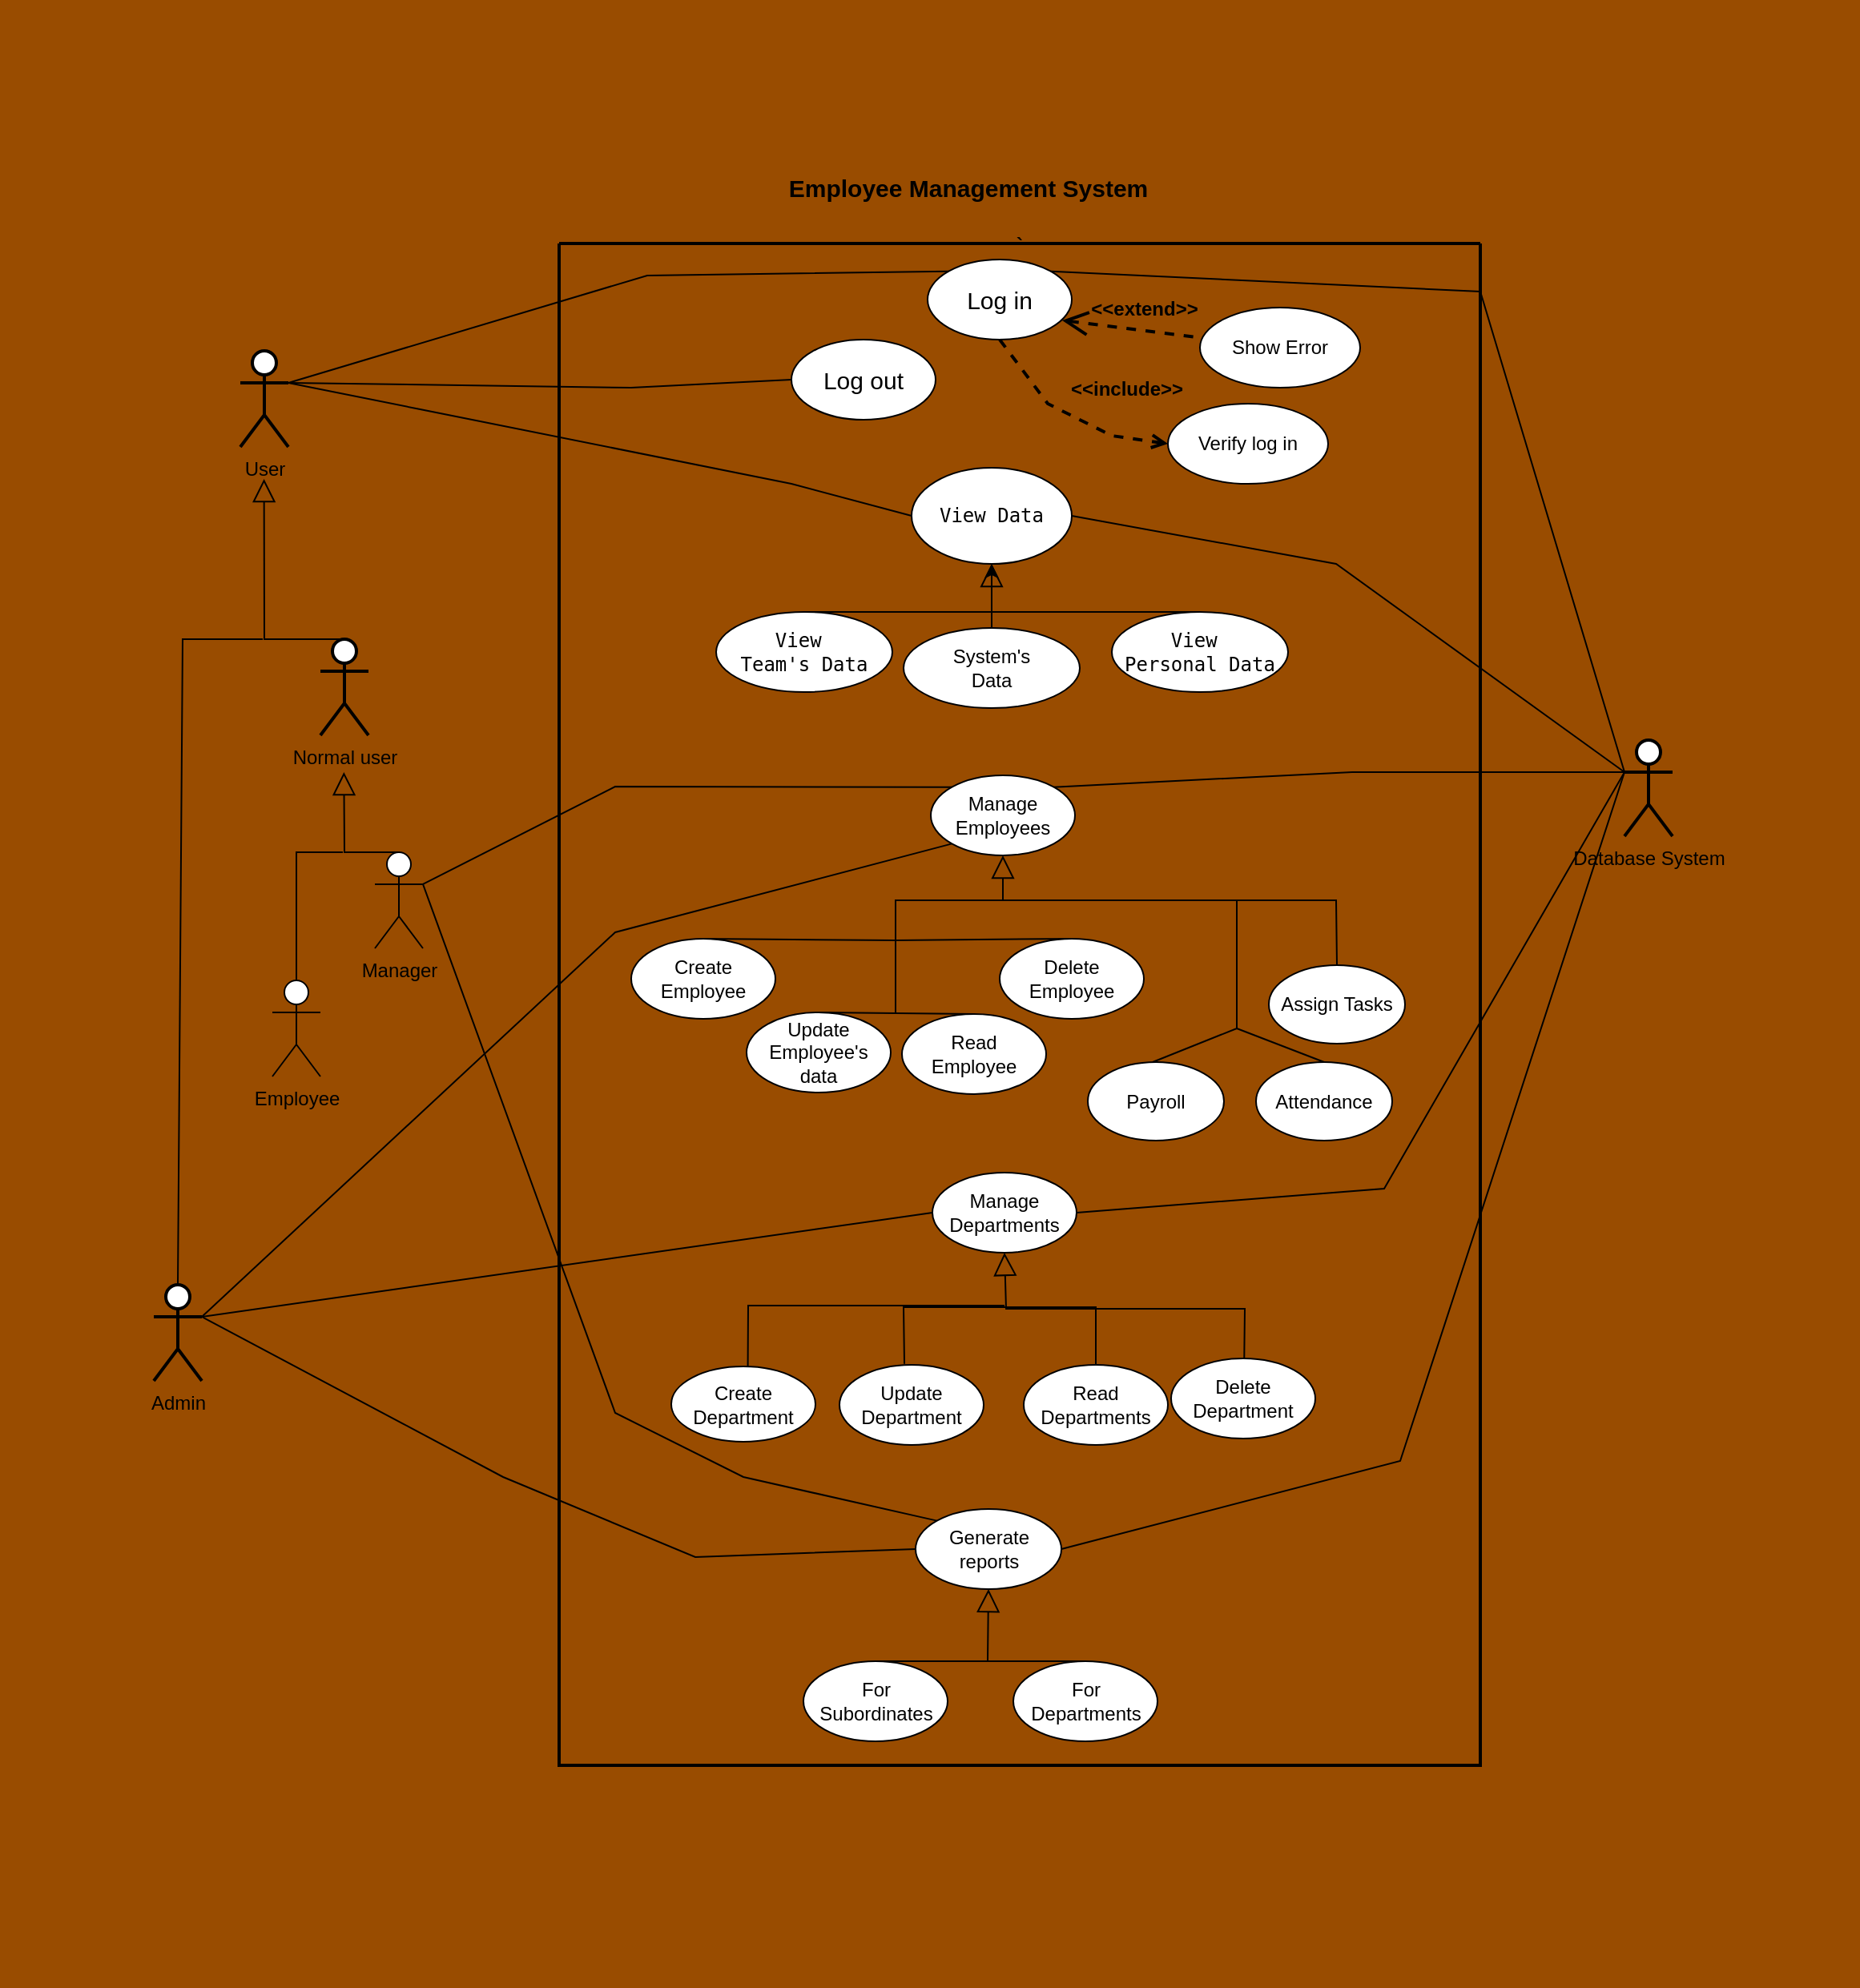 <mxfile version="24.8.2">
  <diagram name="Page-1" id="XrRoJyVoxyt1KXuFEkB2">
    <mxGraphModel dx="1900" dy="1922" grid="1" gridSize="10" guides="1" tooltips="1" connect="1" arrows="1" fold="1" page="1" pageScale="1" pageWidth="850" pageHeight="1100" background="#994C00" math="0" shadow="0">
      <root>
        <mxCell id="0" />
        <mxCell id="1" parent="0" />
        <mxCell id="JxsMiMLw6dN9_I1CwBWg-2" value="`" style="swimlane;startSize=0;strokeWidth=2;" parent="1" vertex="1">
          <mxGeometry x="-255" y="-430" width="575" height="950" as="geometry">
            <mxRectangle y="110" width="50" height="40" as="alternateBounds" />
          </mxGeometry>
        </mxCell>
        <mxCell id="JxsMiMLw6dN9_I1CwBWg-3" value="&lt;span style=&quot;font-size: 15px;&quot;&gt;Log in&lt;br&gt;&lt;/span&gt;" style="ellipse;whiteSpace=wrap;html=1;" parent="JxsMiMLw6dN9_I1CwBWg-2" vertex="1">
          <mxGeometry x="230" y="10" width="90" height="50" as="geometry" />
        </mxCell>
        <mxCell id="JxsMiMLw6dN9_I1CwBWg-5" value="Verify log in" style="ellipse;whiteSpace=wrap;html=1;" parent="JxsMiMLw6dN9_I1CwBWg-2" vertex="1">
          <mxGeometry x="380" y="100" width="100" height="50" as="geometry" />
        </mxCell>
        <mxCell id="JxsMiMLw6dN9_I1CwBWg-4" value="Show Error" style="ellipse;whiteSpace=wrap;html=1;" parent="JxsMiMLw6dN9_I1CwBWg-2" vertex="1">
          <mxGeometry x="400" y="40" width="100" height="50" as="geometry" />
        </mxCell>
        <mxCell id="JxsMiMLw6dN9_I1CwBWg-7" value="&lt;b&gt;&lt;font style=&quot;font-size: 12px;&quot;&gt;&amp;lt;&amp;lt;extend&amp;gt;&amp;gt;&lt;/font&gt;&lt;/b&gt;" style="edgeStyle=none;html=1;startArrow=open;endArrow=none;startSize=12;verticalAlign=bottom;dashed=1;labelBackgroundColor=none;rounded=0;exitX=0.933;exitY=0.76;exitDx=0;exitDy=0;strokeWidth=2;exitPerimeter=0;" parent="JxsMiMLw6dN9_I1CwBWg-2" source="JxsMiMLw6dN9_I1CwBWg-3" target="JxsMiMLw6dN9_I1CwBWg-4" edge="1">
          <mxGeometry x="0.154" y="4" width="160" relative="1" as="geometry">
            <mxPoint x="170" y="170" as="sourcePoint" />
            <mxPoint x="330" y="170" as="targetPoint" />
            <mxPoint as="offset" />
            <Array as="points" />
          </mxGeometry>
        </mxCell>
        <mxCell id="JxsMiMLw6dN9_I1CwBWg-8" value="&lt;b&gt;&lt;font style=&quot;font-size: 12px;&quot;&gt;&amp;lt;&amp;lt;include&amp;gt;&amp;gt;&lt;/font&gt;&lt;/b&gt;" style="edgeStyle=none;html=1;endArrow=open;verticalAlign=bottom;dashed=1;labelBackgroundColor=none;rounded=0;exitX=0.5;exitY=1;exitDx=0;exitDy=0;strokeWidth=2;entryX=0;entryY=0.5;entryDx=0;entryDy=0;" parent="JxsMiMLw6dN9_I1CwBWg-2" source="JxsMiMLw6dN9_I1CwBWg-3" target="JxsMiMLw6dN9_I1CwBWg-5" edge="1">
          <mxGeometry x="0.556" y="21" width="160" relative="1" as="geometry">
            <mxPoint x="220" y="70" as="sourcePoint" />
            <mxPoint x="304" y="103" as="targetPoint" />
            <mxPoint as="offset" />
            <Array as="points">
              <mxPoint x="305" y="100" />
              <mxPoint x="345" y="120" />
            </Array>
          </mxGeometry>
        </mxCell>
        <mxCell id="JxsMiMLw6dN9_I1CwBWg-23" value="&lt;div&gt;Manage &lt;br&gt;&lt;/div&gt;&lt;div&gt;Employees&lt;br&gt;&lt;/div&gt;" style="ellipse;whiteSpace=wrap;html=1;" parent="JxsMiMLw6dN9_I1CwBWg-2" vertex="1">
          <mxGeometry x="232" y="332" width="90" height="50" as="geometry" />
        </mxCell>
        <mxCell id="JxsMiMLw6dN9_I1CwBWg-25" value="&lt;div&gt;Delete&lt;br&gt;&lt;/div&gt;&lt;div&gt;Employee&lt;br&gt;&lt;/div&gt;" style="ellipse;whiteSpace=wrap;html=1;" parent="JxsMiMLw6dN9_I1CwBWg-2" vertex="1">
          <mxGeometry x="275" y="434" width="90" height="50" as="geometry" />
        </mxCell>
        <mxCell id="JxsMiMLw6dN9_I1CwBWg-24" value="&lt;div&gt;Update&lt;/div&gt;&lt;div&gt;Employee&#39;s&lt;/div&gt;&lt;div&gt;data&lt;br&gt;&lt;/div&gt;" style="ellipse;whiteSpace=wrap;html=1;" parent="JxsMiMLw6dN9_I1CwBWg-2" vertex="1">
          <mxGeometry x="117" y="480" width="90" height="50" as="geometry" />
        </mxCell>
        <mxCell id="f0pmYPqC95e-Tis89BE7-5" value="&lt;div&gt;Read &lt;br&gt;&lt;/div&gt;&lt;div&gt;Employee&lt;br&gt;&lt;/div&gt;" style="ellipse;whiteSpace=wrap;html=1;" parent="JxsMiMLw6dN9_I1CwBWg-2" vertex="1">
          <mxGeometry x="214" y="481" width="90" height="50" as="geometry" />
        </mxCell>
        <mxCell id="f0pmYPqC95e-Tis89BE7-6" value="&lt;div&gt;Create&lt;br&gt;&lt;/div&gt;&lt;div&gt;Employee&lt;br&gt;&lt;/div&gt;" style="ellipse;whiteSpace=wrap;html=1;" parent="JxsMiMLw6dN9_I1CwBWg-2" vertex="1">
          <mxGeometry x="45" y="434" width="90" height="50" as="geometry" />
        </mxCell>
        <mxCell id="f0pmYPqC95e-Tis89BE7-45" value="&lt;code&gt;View Data&lt;/code&gt;" style="ellipse;whiteSpace=wrap;html=1;" parent="JxsMiMLw6dN9_I1CwBWg-2" vertex="1">
          <mxGeometry x="220" y="140" width="100" height="60" as="geometry" />
        </mxCell>
        <mxCell id="f0pmYPqC95e-Tis89BE7-52" value="" style="edgeStyle=none;html=1;endArrow=block;endFill=0;endSize=12;verticalAlign=bottom;rounded=0;entryX=0.5;entryY=1;entryDx=0;entryDy=0;exitX=0.5;exitY=0;exitDx=0;exitDy=0;" parent="JxsMiMLw6dN9_I1CwBWg-2" source="JxsMiMLw6dN9_I1CwBWg-25" target="JxsMiMLw6dN9_I1CwBWg-23" edge="1">
          <mxGeometry width="160" relative="1" as="geometry">
            <mxPoint x="357" y="435" as="sourcePoint" />
            <mxPoint x="300" y="445" as="targetPoint" />
            <Array as="points">
              <mxPoint x="210" y="435" />
              <mxPoint x="210" y="410" />
              <mxPoint x="277" y="410" />
            </Array>
          </mxGeometry>
        </mxCell>
        <mxCell id="f0pmYPqC95e-Tis89BE7-53" value="" style="edgeStyle=none;html=1;endArrow=none;verticalAlign=bottom;rounded=0;exitX=0.5;exitY=0;exitDx=0;exitDy=0;" parent="JxsMiMLw6dN9_I1CwBWg-2" source="f0pmYPqC95e-Tis89BE7-6" edge="1">
          <mxGeometry width="160" relative="1" as="geometry">
            <mxPoint x="70" y="415" as="sourcePoint" />
            <mxPoint x="210" y="435" as="targetPoint" />
          </mxGeometry>
        </mxCell>
        <mxCell id="f0pmYPqC95e-Tis89BE7-55" value="" style="edgeStyle=none;html=1;endArrow=none;verticalAlign=bottom;rounded=0;entryX=0.5;entryY=0;entryDx=0;entryDy=0;exitX=0.5;exitY=0;exitDx=0;exitDy=0;" parent="JxsMiMLw6dN9_I1CwBWg-2" source="JxsMiMLw6dN9_I1CwBWg-24" target="f0pmYPqC95e-Tis89BE7-5" edge="1">
          <mxGeometry width="160" relative="1" as="geometry">
            <mxPoint x="-3" y="372" as="sourcePoint" />
            <mxPoint x="157" y="372" as="targetPoint" />
          </mxGeometry>
        </mxCell>
        <mxCell id="f0pmYPqC95e-Tis89BE7-57" value="" style="edgeStyle=none;html=1;endArrow=none;verticalAlign=bottom;rounded=0;" parent="JxsMiMLw6dN9_I1CwBWg-2" edge="1">
          <mxGeometry width="160" relative="1" as="geometry">
            <mxPoint x="210" y="435" as="sourcePoint" />
            <mxPoint x="210" y="480" as="targetPoint" />
          </mxGeometry>
        </mxCell>
        <mxCell id="Ma0ZafueXGMpJPAvqaDE-1" value="&lt;span style=&quot;font-size: 15px;&quot;&gt;Log out&lt;br&gt;&lt;/span&gt;" style="ellipse;whiteSpace=wrap;html=1;" parent="JxsMiMLw6dN9_I1CwBWg-2" vertex="1">
          <mxGeometry x="145" y="60" width="90" height="50" as="geometry" />
        </mxCell>
        <mxCell id="Ma0ZafueXGMpJPAvqaDE-7" value="Assign Tasks" style="ellipse;whiteSpace=wrap;html=1;" parent="JxsMiMLw6dN9_I1CwBWg-2" vertex="1">
          <mxGeometry x="443" y="450.5" width="85" height="49" as="geometry" />
        </mxCell>
        <mxCell id="f0pmYPqC95e-Tis89BE7-16" value="&lt;div&gt;Create&lt;br&gt;&lt;/div&gt;&lt;div&gt;Department&lt;br&gt;&lt;/div&gt;" style="ellipse;whiteSpace=wrap;html=1;" parent="JxsMiMLw6dN9_I1CwBWg-2" vertex="1">
          <mxGeometry x="70" y="701" width="90" height="47" as="geometry" />
        </mxCell>
        <mxCell id="f0pmYPqC95e-Tis89BE7-13" value="&lt;div&gt;Delete&lt;br&gt;&lt;/div&gt;&lt;div&gt;Department&lt;br&gt;&lt;/div&gt;" style="ellipse;whiteSpace=wrap;html=1;" parent="JxsMiMLw6dN9_I1CwBWg-2" vertex="1">
          <mxGeometry x="382" y="696" width="90" height="50" as="geometry" />
        </mxCell>
        <mxCell id="f0pmYPqC95e-Tis89BE7-12" value="&lt;div&gt;Manage &lt;br&gt;&lt;/div&gt;&lt;div&gt;Departments&lt;br&gt;&lt;/div&gt;" style="ellipse;whiteSpace=wrap;html=1;" parent="JxsMiMLw6dN9_I1CwBWg-2" vertex="1">
          <mxGeometry x="233" y="580" width="90" height="50" as="geometry" />
        </mxCell>
        <mxCell id="f0pmYPqC95e-Tis89BE7-17" value="" style="edgeStyle=none;html=1;endArrow=block;endFill=0;endSize=12;verticalAlign=bottom;rounded=0;entryX=0.5;entryY=1;entryDx=0;entryDy=0;exitX=0.507;exitY=0.007;exitDx=0;exitDy=0;exitPerimeter=0;" parent="JxsMiMLw6dN9_I1CwBWg-2" source="f0pmYPqC95e-Tis89BE7-13" target="f0pmYPqC95e-Tis89BE7-12" edge="1">
          <mxGeometry width="160" relative="1" as="geometry">
            <mxPoint x="428" y="710" as="sourcePoint" />
            <mxPoint x="318" y="750" as="targetPoint" />
            <Array as="points">
              <mxPoint x="428" y="665" />
              <mxPoint x="279" y="665" />
            </Array>
          </mxGeometry>
        </mxCell>
        <mxCell id="L_jCUBqq8lrnTgBS9CsD-5" value="" style="edgeStyle=none;html=1;endArrow=none;verticalAlign=bottom;rounded=0;entryX=0.5;entryY=0;entryDx=0;entryDy=0;" parent="JxsMiMLw6dN9_I1CwBWg-2" target="Ma0ZafueXGMpJPAvqaDE-7" edge="1">
          <mxGeometry width="160" relative="1" as="geometry">
            <mxPoint x="275" y="410" as="sourcePoint" />
            <mxPoint x="525" y="421" as="targetPoint" />
            <Array as="points">
              <mxPoint x="485" y="410" />
            </Array>
          </mxGeometry>
        </mxCell>
        <mxCell id="L_jCUBqq8lrnTgBS9CsD-24" value="&lt;div&gt;&lt;code&gt;View&amp;nbsp;&lt;/code&gt;&lt;/div&gt;&lt;div&gt;&lt;code&gt;Personal Data&lt;/code&gt;&lt;/div&gt;" style="ellipse;whiteSpace=wrap;html=1;" parent="JxsMiMLw6dN9_I1CwBWg-2" vertex="1">
          <mxGeometry x="345" y="230" width="110" height="50" as="geometry" />
        </mxCell>
        <mxCell id="L_jCUBqq8lrnTgBS9CsD-26" value="&lt;div&gt;&lt;code&gt;View&amp;nbsp;&lt;/code&gt;&lt;/div&gt;&lt;div&gt;&lt;code&gt;Team&#39;s Data&lt;/code&gt;&lt;/div&gt;" style="ellipse;whiteSpace=wrap;html=1;" parent="JxsMiMLw6dN9_I1CwBWg-2" vertex="1">
          <mxGeometry x="98" y="230" width="110" height="50" as="geometry" />
        </mxCell>
        <mxCell id="L_jCUBqq8lrnTgBS9CsD-30" value="" style="edgeStyle=none;html=1;endArrow=block;endFill=0;endSize=12;verticalAlign=bottom;rounded=0;entryX=0.5;entryY=1;entryDx=0;entryDy=0;exitX=0.5;exitY=0;exitDx=0;exitDy=0;" parent="JxsMiMLw6dN9_I1CwBWg-2" source="L_jCUBqq8lrnTgBS9CsD-24" target="f0pmYPqC95e-Tis89BE7-45" edge="1">
          <mxGeometry width="160" relative="1" as="geometry">
            <mxPoint x="368" y="230" as="sourcePoint" />
            <mxPoint x="325" y="210" as="targetPoint" />
            <Array as="points">
              <mxPoint x="270" y="230" />
            </Array>
          </mxGeometry>
        </mxCell>
        <mxCell id="L_jCUBqq8lrnTgBS9CsD-31" value="" style="edgeStyle=none;html=1;endArrow=none;verticalAlign=bottom;rounded=0;exitX=0.5;exitY=0;exitDx=0;exitDy=0;" parent="JxsMiMLw6dN9_I1CwBWg-2" source="L_jCUBqq8lrnTgBS9CsD-26" edge="1">
          <mxGeometry width="160" relative="1" as="geometry">
            <mxPoint x="180" y="230" as="sourcePoint" />
            <mxPoint x="275" y="230" as="targetPoint" />
          </mxGeometry>
        </mxCell>
        <mxCell id="f0pmYPqC95e-Tis89BE7-15" value="&lt;div&gt;Read &lt;br&gt;&lt;/div&gt;&lt;div&gt;Departments&lt;br&gt;&lt;/div&gt;" style="ellipse;whiteSpace=wrap;html=1;" parent="JxsMiMLw6dN9_I1CwBWg-2" vertex="1">
          <mxGeometry x="290" y="700" width="90" height="50" as="geometry" />
        </mxCell>
        <mxCell id="f0pmYPqC95e-Tis89BE7-14" value="&lt;div&gt;Update&lt;/div&gt;&lt;div&gt;Department&lt;br&gt;&lt;/div&gt;" style="ellipse;whiteSpace=wrap;html=1;" parent="JxsMiMLw6dN9_I1CwBWg-2" vertex="1">
          <mxGeometry x="175" y="700" width="90" height="50" as="geometry" />
        </mxCell>
        <mxCell id="L_jCUBqq8lrnTgBS9CsD-32" value="" style="edgeStyle=none;html=1;endArrow=none;verticalAlign=bottom;rounded=0;entryX=0.5;entryY=0;entryDx=0;entryDy=0;exitX=0.45;exitY=-0.012;exitDx=0;exitDy=0;exitPerimeter=0;" parent="JxsMiMLw6dN9_I1CwBWg-2" source="f0pmYPqC95e-Tis89BE7-14" target="f0pmYPqC95e-Tis89BE7-15" edge="1">
          <mxGeometry width="160" relative="1" as="geometry">
            <mxPoint x="185" y="664" as="sourcePoint" />
            <mxPoint x="345" y="664" as="targetPoint" />
            <Array as="points">
              <mxPoint x="215" y="664" />
              <mxPoint x="335" y="664" />
            </Array>
          </mxGeometry>
        </mxCell>
        <mxCell id="L_jCUBqq8lrnTgBS9CsD-33" value="" style="edgeStyle=none;html=1;endArrow=none;verticalAlign=bottom;rounded=0;exitX=0.531;exitY=0.009;exitDx=0;exitDy=0;exitPerimeter=0;" parent="JxsMiMLw6dN9_I1CwBWg-2" source="f0pmYPqC95e-Tis89BE7-16" edge="1">
          <mxGeometry width="160" relative="1" as="geometry">
            <mxPoint x="118" y="704" as="sourcePoint" />
            <mxPoint x="278" y="663" as="targetPoint" />
            <Array as="points">
              <mxPoint x="118" y="663" />
            </Array>
          </mxGeometry>
        </mxCell>
        <mxCell id="rLUYZ0PsFJDVoy1FgU4T-4" value="" style="edgeStyle=orthogonalEdgeStyle;rounded=0;orthogonalLoop=1;jettySize=auto;html=1;" parent="JxsMiMLw6dN9_I1CwBWg-2" source="rLUYZ0PsFJDVoy1FgU4T-1" target="f0pmYPqC95e-Tis89BE7-45" edge="1">
          <mxGeometry relative="1" as="geometry" />
        </mxCell>
        <mxCell id="rLUYZ0PsFJDVoy1FgU4T-1" value="&lt;div&gt;System&#39;s&lt;/div&gt;&lt;div&gt;Data&lt;br&gt;&lt;/div&gt;" style="ellipse;whiteSpace=wrap;html=1;" parent="JxsMiMLw6dN9_I1CwBWg-2" vertex="1">
          <mxGeometry x="215" y="240" width="110" height="50" as="geometry" />
        </mxCell>
        <mxCell id="JxsMiMLw6dN9_I1CwBWg-26" value="Generate reports" style="ellipse;whiteSpace=wrap;html=1;" parent="JxsMiMLw6dN9_I1CwBWg-2" vertex="1">
          <mxGeometry x="222.5" y="790" width="91" height="50" as="geometry" />
        </mxCell>
        <mxCell id="Ma0ZafueXGMpJPAvqaDE-16" value="For Departments" style="ellipse;whiteSpace=wrap;html=1;" parent="JxsMiMLw6dN9_I1CwBWg-2" vertex="1">
          <mxGeometry x="283.5" y="885" width="90" height="50" as="geometry" />
        </mxCell>
        <mxCell id="Ma0ZafueXGMpJPAvqaDE-15" value="For Subordinates" style="ellipse;whiteSpace=wrap;html=1;" parent="JxsMiMLw6dN9_I1CwBWg-2" vertex="1">
          <mxGeometry x="152.5" y="885" width="90" height="50" as="geometry" />
        </mxCell>
        <mxCell id="Ma0ZafueXGMpJPAvqaDE-17" value="" style="edgeStyle=none;html=1;endArrow=block;endFill=0;endSize=12;verticalAlign=bottom;rounded=0;entryX=0.5;entryY=1;entryDx=0;entryDy=0;exitX=0.5;exitY=0;exitDx=0;exitDy=0;" parent="JxsMiMLw6dN9_I1CwBWg-2" source="Ma0ZafueXGMpJPAvqaDE-16" target="JxsMiMLw6dN9_I1CwBWg-26" edge="1">
          <mxGeometry width="160" relative="1" as="geometry">
            <mxPoint x="192.5" y="875" as="sourcePoint" />
            <mxPoint x="352.5" y="875" as="targetPoint" />
            <Array as="points">
              <mxPoint x="267.5" y="885" />
            </Array>
          </mxGeometry>
        </mxCell>
        <mxCell id="Ma0ZafueXGMpJPAvqaDE-19" value="" style="edgeStyle=none;html=1;endArrow=none;verticalAlign=bottom;rounded=0;exitX=0.5;exitY=0;exitDx=0;exitDy=0;" parent="JxsMiMLw6dN9_I1CwBWg-2" source="Ma0ZafueXGMpJPAvqaDE-15" edge="1">
          <mxGeometry width="160" relative="1" as="geometry">
            <mxPoint x="-129.5" y="945" as="sourcePoint" />
            <mxPoint x="268.5" y="885" as="targetPoint" />
          </mxGeometry>
        </mxCell>
        <mxCell id="afmIy6Ar8I9kGEftF4bq-1" value="Attendance" style="ellipse;whiteSpace=wrap;html=1;" parent="JxsMiMLw6dN9_I1CwBWg-2" vertex="1">
          <mxGeometry x="435" y="511" width="85" height="49" as="geometry" />
        </mxCell>
        <mxCell id="afmIy6Ar8I9kGEftF4bq-3" value="" style="endArrow=none;html=1;rounded=0;exitX=0.5;exitY=0;exitDx=0;exitDy=0;" parent="JxsMiMLw6dN9_I1CwBWg-2" source="afmIy6Ar8I9kGEftF4bq-1" edge="1">
          <mxGeometry width="50" height="50" relative="1" as="geometry">
            <mxPoint x="462" y="510" as="sourcePoint" />
            <mxPoint x="423" y="410" as="targetPoint" />
            <Array as="points">
              <mxPoint x="423" y="490" />
            </Array>
          </mxGeometry>
        </mxCell>
        <mxCell id="afmIy6Ar8I9kGEftF4bq-4" value="Payroll" style="ellipse;whiteSpace=wrap;html=1;" parent="JxsMiMLw6dN9_I1CwBWg-2" vertex="1">
          <mxGeometry x="330" y="511" width="85" height="49" as="geometry" />
        </mxCell>
        <mxCell id="afmIy6Ar8I9kGEftF4bq-5" value="" style="endArrow=none;html=1;rounded=0;exitX=0.5;exitY=0;exitDx=0;exitDy=0;" parent="JxsMiMLw6dN9_I1CwBWg-2" edge="1">
          <mxGeometry width="50" height="50" relative="1" as="geometry">
            <mxPoint x="370.5" y="511" as="sourcePoint" />
            <mxPoint x="423" y="410" as="targetPoint" />
            <Array as="points">
              <mxPoint x="423" y="490" />
            </Array>
          </mxGeometry>
        </mxCell>
        <mxCell id="JxsMiMLw6dN9_I1CwBWg-9" value="User" style="shape=umlActor;html=1;verticalLabelPosition=bottom;verticalAlign=top;align=center;strokeWidth=2;" parent="1" vertex="1">
          <mxGeometry x="-454" y="-363" width="30" height="60" as="geometry" />
        </mxCell>
        <mxCell id="JxsMiMLw6dN9_I1CwBWg-11" value="" style="edgeStyle=none;html=1;endArrow=none;verticalAlign=bottom;rounded=0;entryX=0;entryY=0;entryDx=0;entryDy=0;strokeWidth=1;exitX=1;exitY=0.333;exitDx=0;exitDy=0;exitPerimeter=0;" parent="1" source="JxsMiMLw6dN9_I1CwBWg-9" target="JxsMiMLw6dN9_I1CwBWg-3" edge="1">
          <mxGeometry width="160" relative="1" as="geometry">
            <mxPoint x="-380" y="-270" as="sourcePoint" />
            <mxPoint y="-280" as="targetPoint" />
            <Array as="points">
              <mxPoint x="-200" y="-410" />
            </Array>
          </mxGeometry>
        </mxCell>
        <mxCell id="JxsMiMLw6dN9_I1CwBWg-28" value="Admin" style="shape=umlActor;html=1;verticalLabelPosition=bottom;verticalAlign=top;align=center;strokeWidth=2;" parent="1" vertex="1">
          <mxGeometry x="-508" y="220" width="30" height="60" as="geometry" />
        </mxCell>
        <mxCell id="JxsMiMLw6dN9_I1CwBWg-29" value="Normal user" style="shape=umlActor;html=1;verticalLabelPosition=bottom;verticalAlign=top;align=center;strokeWidth=2;" parent="1" vertex="1">
          <mxGeometry x="-404" y="-183" width="30" height="60" as="geometry" />
        </mxCell>
        <mxCell id="JxsMiMLw6dN9_I1CwBWg-35" value="" style="edgeStyle=none;html=1;endArrow=block;endFill=0;endSize=12;verticalAlign=bottom;rounded=0;exitX=0.5;exitY=0;exitDx=0;exitDy=0;exitPerimeter=0;" parent="1" source="JxsMiMLw6dN9_I1CwBWg-29" edge="1">
          <mxGeometry width="160" relative="1" as="geometry">
            <mxPoint x="-394" y="-183" as="sourcePoint" />
            <mxPoint x="-439.2" y="-283.003" as="targetPoint" />
            <Array as="points">
              <mxPoint x="-439" y="-183" />
            </Array>
          </mxGeometry>
        </mxCell>
        <mxCell id="JxsMiMLw6dN9_I1CwBWg-36" value="" style="edgeStyle=none;html=1;endArrow=none;verticalAlign=bottom;rounded=0;exitX=0.5;exitY=0;exitDx=0;exitDy=0;exitPerimeter=0;" parent="1" source="JxsMiMLw6dN9_I1CwBWg-28" edge="1">
          <mxGeometry width="160" relative="1" as="geometry">
            <mxPoint x="-489" y="-181" as="sourcePoint" />
            <mxPoint x="-440" y="-183" as="targetPoint" />
            <Array as="points">
              <mxPoint x="-490" y="-183" />
            </Array>
          </mxGeometry>
        </mxCell>
        <mxCell id="f0pmYPqC95e-Tis89BE7-40" value="" style="edgeStyle=none;html=1;endArrow=block;endFill=0;endSize=12;verticalAlign=bottom;rounded=0;exitX=0.5;exitY=0;exitDx=0;exitDy=0;exitPerimeter=0;" parent="1" source="f0pmYPqC95e-Tis89BE7-41" edge="1">
          <mxGeometry width="160" relative="1" as="geometry">
            <mxPoint x="-389.33" y="-70" as="sourcePoint" />
            <mxPoint x="-389.33" y="-100" as="targetPoint" />
            <Array as="points">
              <mxPoint x="-389" y="-50" />
            </Array>
          </mxGeometry>
        </mxCell>
        <mxCell id="f0pmYPqC95e-Tis89BE7-41" value="Manager" style="shape=umlActor;html=1;verticalLabelPosition=bottom;verticalAlign=top;align=center;" parent="1" vertex="1">
          <mxGeometry x="-370" y="-50" width="30" height="60" as="geometry" />
        </mxCell>
        <mxCell id="f0pmYPqC95e-Tis89BE7-42" value="Employee" style="shape=umlActor;html=1;verticalLabelPosition=bottom;verticalAlign=top;align=center;" parent="1" vertex="1">
          <mxGeometry x="-434" y="30" width="30" height="60" as="geometry" />
        </mxCell>
        <mxCell id="f0pmYPqC95e-Tis89BE7-44" value="" style="edgeStyle=none;html=1;endArrow=none;verticalAlign=bottom;rounded=0;exitX=0.5;exitY=0;exitDx=0;exitDy=0;exitPerimeter=0;" parent="1" source="f0pmYPqC95e-Tis89BE7-42" edge="1">
          <mxGeometry width="160" relative="1" as="geometry">
            <mxPoint x="-460" y="-120" as="sourcePoint" />
            <mxPoint x="-390" y="-50" as="targetPoint" />
            <Array as="points">
              <mxPoint x="-419" y="-50" />
            </Array>
          </mxGeometry>
        </mxCell>
        <mxCell id="f0pmYPqC95e-Tis89BE7-58" value="" style="edgeStyle=none;html=1;endArrow=none;verticalAlign=bottom;rounded=0;exitX=1;exitY=0.333;exitDx=0;exitDy=0;exitPerimeter=0;entryX=0;entryY=1;entryDx=0;entryDy=0;" parent="1" source="JxsMiMLw6dN9_I1CwBWg-28" target="JxsMiMLw6dN9_I1CwBWg-23" edge="1">
          <mxGeometry width="160" relative="1" as="geometry">
            <mxPoint x="-430" y="100" as="sourcePoint" />
            <mxPoint x="-270" y="100" as="targetPoint" />
            <Array as="points">
              <mxPoint x="-220" />
            </Array>
          </mxGeometry>
        </mxCell>
        <mxCell id="f0pmYPqC95e-Tis89BE7-61" value="&lt;font style=&quot;font-size: 15px;&quot;&gt;&lt;b&gt;Employee Management System&lt;br&gt;&lt;/b&gt;&lt;/font&gt;" style="text;html=1;align=center;verticalAlign=middle;resizable=0;points=[];autosize=1;" parent="1" vertex="1">
          <mxGeometry x="-130" y="-480" width="260" height="30" as="geometry" />
        </mxCell>
        <mxCell id="Ma0ZafueXGMpJPAvqaDE-2" value="" style="edgeStyle=none;html=1;endArrow=none;verticalAlign=bottom;rounded=0;strokeWidth=1;exitX=1;exitY=0.333;exitDx=0;exitDy=0;exitPerimeter=0;entryX=0;entryY=0.5;entryDx=0;entryDy=0;" parent="1" source="JxsMiMLw6dN9_I1CwBWg-9" target="Ma0ZafueXGMpJPAvqaDE-1" edge="1">
          <mxGeometry width="160" relative="1" as="geometry">
            <mxPoint x="-414" y="-333" as="sourcePoint" />
            <mxPoint x="-180" y="-170" as="targetPoint" />
            <Array as="points">
              <mxPoint x="-210" y="-340" />
            </Array>
          </mxGeometry>
        </mxCell>
        <mxCell id="L_jCUBqq8lrnTgBS9CsD-2" value="" style="edgeStyle=none;html=1;endArrow=none;verticalAlign=bottom;rounded=0;strokeWidth=1;exitX=1;exitY=0.333;exitDx=0;exitDy=0;exitPerimeter=0;entryX=0;entryY=0.5;entryDx=0;entryDy=0;" parent="1" source="JxsMiMLw6dN9_I1CwBWg-9" target="f0pmYPqC95e-Tis89BE7-45" edge="1">
          <mxGeometry width="160" relative="1" as="geometry">
            <mxPoint x="-414" y="-333" as="sourcePoint" />
            <mxPoint x="-20" y="-90" as="targetPoint" />
            <Array as="points">
              <mxPoint x="-110" y="-280" />
            </Array>
          </mxGeometry>
        </mxCell>
        <mxCell id="L_jCUBqq8lrnTgBS9CsD-6" value="" style="edgeStyle=none;html=1;endArrow=none;verticalAlign=bottom;rounded=0;entryX=0;entryY=0;entryDx=0;entryDy=0;exitX=1;exitY=0.333;exitDx=0;exitDy=0;exitPerimeter=0;" parent="1" source="f0pmYPqC95e-Tis89BE7-41" target="JxsMiMLw6dN9_I1CwBWg-23" edge="1">
          <mxGeometry width="160" relative="1" as="geometry">
            <mxPoint x="-468" y="140" as="sourcePoint" />
            <mxPoint x="27" y="18" as="targetPoint" />
            <Array as="points">
              <mxPoint x="-220" y="-91" />
            </Array>
          </mxGeometry>
        </mxCell>
        <mxCell id="L_jCUBqq8lrnTgBS9CsD-7" value="Database System " style="shape=umlActor;html=1;verticalLabelPosition=bottom;verticalAlign=top;align=center;strokeWidth=2;" parent="1" vertex="1">
          <mxGeometry x="410" y="-120" width="30" height="60" as="geometry" />
        </mxCell>
        <mxCell id="L_jCUBqq8lrnTgBS9CsD-14" value="" style="edgeStyle=none;html=1;endArrow=none;verticalAlign=bottom;rounded=0;strokeWidth=1;exitX=1;exitY=0.5;exitDx=0;exitDy=0;entryX=0;entryY=0.333;entryDx=0;entryDy=0;entryPerimeter=0;" parent="1" source="f0pmYPqC95e-Tis89BE7-45" target="L_jCUBqq8lrnTgBS9CsD-7" edge="1">
          <mxGeometry width="160" relative="1" as="geometry">
            <mxPoint x="75.0" y="-90" as="sourcePoint" />
            <mxPoint x="520" y="-150" as="targetPoint" />
            <Array as="points">
              <mxPoint x="230" y="-230" />
            </Array>
          </mxGeometry>
        </mxCell>
        <mxCell id="L_jCUBqq8lrnTgBS9CsD-18" value="" style="edgeStyle=none;html=1;endArrow=none;verticalAlign=bottom;rounded=0;strokeWidth=1;exitX=1;exitY=0;exitDx=0;exitDy=0;entryX=0;entryY=0.333;entryDx=0;entryDy=0;entryPerimeter=0;" parent="1" source="JxsMiMLw6dN9_I1CwBWg-3" target="L_jCUBqq8lrnTgBS9CsD-7" edge="1">
          <mxGeometry width="160" relative="1" as="geometry">
            <mxPoint x="140" y="-160" as="sourcePoint" />
            <mxPoint x="410" y="-100" as="targetPoint" />
            <Array as="points">
              <mxPoint x="320" y="-400" />
            </Array>
          </mxGeometry>
        </mxCell>
        <mxCell id="L_jCUBqq8lrnTgBS9CsD-20" value="" style="edgeStyle=none;html=1;endArrow=none;verticalAlign=bottom;rounded=0;strokeWidth=1;exitX=1;exitY=0;exitDx=0;exitDy=0;entryX=0;entryY=0.333;entryDx=0;entryDy=0;entryPerimeter=0;" parent="1" source="JxsMiMLw6dN9_I1CwBWg-23" target="L_jCUBqq8lrnTgBS9CsD-7" edge="1">
          <mxGeometry width="160" relative="1" as="geometry">
            <mxPoint x="105" y="15" as="sourcePoint" />
            <mxPoint x="420" y="-90" as="targetPoint" />
            <Array as="points">
              <mxPoint x="240" y="-100" />
            </Array>
          </mxGeometry>
        </mxCell>
        <mxCell id="L_jCUBqq8lrnTgBS9CsD-22" value="" style="edgeStyle=none;html=1;endArrow=none;verticalAlign=bottom;rounded=0;strokeWidth=1;entryX=0;entryY=0.333;entryDx=0;entryDy=0;entryPerimeter=0;exitX=1;exitY=0.5;exitDx=0;exitDy=0;" parent="1" source="f0pmYPqC95e-Tis89BE7-12" target="L_jCUBqq8lrnTgBS9CsD-7" edge="1">
          <mxGeometry width="160" relative="1" as="geometry">
            <mxPoint x="440" y="280" as="sourcePoint" />
            <mxPoint x="420" y="-90" as="targetPoint" />
            <Array as="points">
              <mxPoint x="260" y="160" />
            </Array>
          </mxGeometry>
        </mxCell>
        <mxCell id="E6lL7CYEpyxVuo_n6DGL-11" value="&amp;nbsp;" style="text;html=1;align=center;verticalAlign=middle;resizable=0;points=[];autosize=1;strokeColor=none;fillColor=none;" parent="1" vertex="1">
          <mxGeometry x="-14" y="-582" width="30" height="30" as="geometry" />
        </mxCell>
        <mxCell id="E6lL7CYEpyxVuo_n6DGL-12" value="&amp;nbsp;" style="text;html=1;align=center;verticalAlign=middle;resizable=0;points=[];autosize=1;strokeColor=none;fillColor=none;" parent="1" vertex="1">
          <mxGeometry x="526" y="-132" width="30" height="30" as="geometry" />
        </mxCell>
        <mxCell id="E6lL7CYEpyxVuo_n6DGL-13" value="&amp;nbsp;" style="text;html=1;align=center;verticalAlign=middle;resizable=0;points=[];autosize=1;strokeColor=none;fillColor=none;" parent="1" vertex="1">
          <mxGeometry x="-604" y="-142" width="30" height="30" as="geometry" />
        </mxCell>
        <mxCell id="E6lL7CYEpyxVuo_n6DGL-14" value="&amp;nbsp;" style="text;html=1;align=center;verticalAlign=middle;resizable=0;points=[];autosize=1;strokeColor=none;fillColor=none;" parent="1" vertex="1">
          <mxGeometry x="-24" y="628" width="30" height="30" as="geometry" />
        </mxCell>
        <mxCell id="rLUYZ0PsFJDVoy1FgU4T-10" value="" style="endArrow=none;html=1;rounded=0;entryX=1;entryY=0.333;entryDx=0;entryDy=0;entryPerimeter=0;exitX=0;exitY=0.5;exitDx=0;exitDy=0;" parent="1" source="JxsMiMLw6dN9_I1CwBWg-26" target="JxsMiMLw6dN9_I1CwBWg-28" edge="1">
          <mxGeometry width="50" height="50" relative="1" as="geometry">
            <mxPoint x="-520" y="390" as="sourcePoint" />
            <mxPoint x="-470" y="340" as="targetPoint" />
            <Array as="points">
              <mxPoint x="-170" y="390" />
              <mxPoint x="-290" y="340" />
            </Array>
          </mxGeometry>
        </mxCell>
        <mxCell id="rLUYZ0PsFJDVoy1FgU4T-11" value="" style="endArrow=none;html=1;rounded=0;entryX=0;entryY=0.5;entryDx=0;entryDy=0;exitX=1;exitY=0.333;exitDx=0;exitDy=0;exitPerimeter=0;" parent="1" source="JxsMiMLw6dN9_I1CwBWg-28" target="f0pmYPqC95e-Tis89BE7-12" edge="1">
          <mxGeometry width="50" height="50" relative="1" as="geometry">
            <mxPoint x="-470" y="130" as="sourcePoint" />
            <mxPoint x="-140" y="160" as="targetPoint" />
          </mxGeometry>
        </mxCell>
        <mxCell id="rLUYZ0PsFJDVoy1FgU4T-12" value="" style="endArrow=none;html=1;rounded=0;entryX=0;entryY=0.333;entryDx=0;entryDy=0;entryPerimeter=0;exitX=1;exitY=0.5;exitDx=0;exitDy=0;" parent="1" source="JxsMiMLw6dN9_I1CwBWg-26" target="L_jCUBqq8lrnTgBS9CsD-7" edge="1">
          <mxGeometry width="50" height="50" relative="1" as="geometry">
            <mxPoint x="370" y="140" as="sourcePoint" />
            <mxPoint x="420" y="90" as="targetPoint" />
            <Array as="points">
              <mxPoint x="270" y="330" />
            </Array>
          </mxGeometry>
        </mxCell>
        <mxCell id="rLUYZ0PsFJDVoy1FgU4T-13" value="" style="endArrow=none;html=1;rounded=0;entryX=1;entryY=0.333;entryDx=0;entryDy=0;entryPerimeter=0;exitX=0;exitY=0;exitDx=0;exitDy=0;" parent="1" source="JxsMiMLw6dN9_I1CwBWg-26" target="f0pmYPqC95e-Tis89BE7-41" edge="1">
          <mxGeometry width="50" height="50" relative="1" as="geometry">
            <mxPoint x="-430" y="320" as="sourcePoint" />
            <mxPoint x="-380" y="270" as="targetPoint" />
            <Array as="points">
              <mxPoint x="-140" y="340" />
              <mxPoint x="-220" y="300" />
            </Array>
          </mxGeometry>
        </mxCell>
      </root>
    </mxGraphModel>
  </diagram>
</mxfile>
